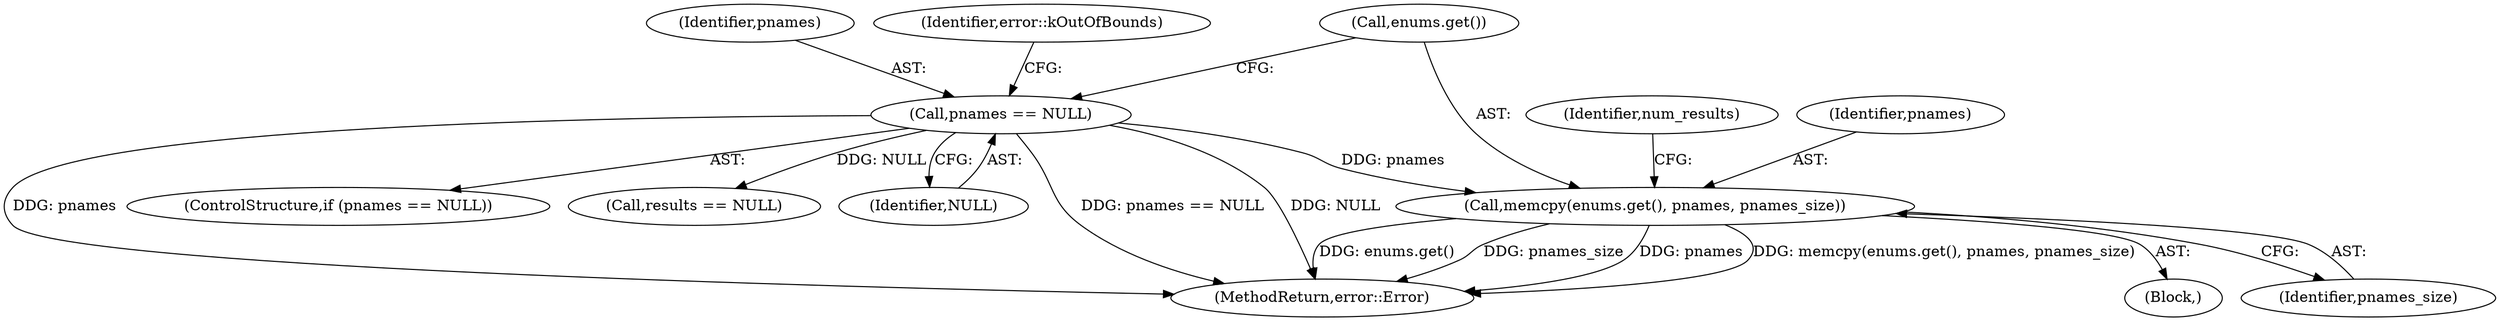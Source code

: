 digraph "0_Chrome_3aad1a37affb1ab70d1897f2b03eb8c077264984@API" {
"1000139" [label="(Call,memcpy(enums.get(), pnames, pnames_size))"];
"1000132" [label="(Call,pnames == NULL)"];
"1000297" [label="(MethodReturn,error::Error)"];
"1000133" [label="(Identifier,pnames)"];
"1000132" [label="(Call,pnames == NULL)"];
"1000103" [label="(Block,)"];
"1000137" [label="(Identifier,error::kOutOfBounds)"];
"1000140" [label="(Call,enums.get())"];
"1000142" [label="(Identifier,pnames_size)"];
"1000131" [label="(ControlStructure,if (pnames == NULL))"];
"1000139" [label="(Call,memcpy(enums.get(), pnames, pnames_size))"];
"1000231" [label="(Call,results == NULL)"];
"1000145" [label="(Identifier,num_results)"];
"1000141" [label="(Identifier,pnames)"];
"1000134" [label="(Identifier,NULL)"];
"1000139" -> "1000103"  [label="AST: "];
"1000139" -> "1000142"  [label="CFG: "];
"1000140" -> "1000139"  [label="AST: "];
"1000141" -> "1000139"  [label="AST: "];
"1000142" -> "1000139"  [label="AST: "];
"1000145" -> "1000139"  [label="CFG: "];
"1000139" -> "1000297"  [label="DDG: pnames_size"];
"1000139" -> "1000297"  [label="DDG: pnames"];
"1000139" -> "1000297"  [label="DDG: memcpy(enums.get(), pnames, pnames_size)"];
"1000139" -> "1000297"  [label="DDG: enums.get()"];
"1000132" -> "1000139"  [label="DDG: pnames"];
"1000132" -> "1000131"  [label="AST: "];
"1000132" -> "1000134"  [label="CFG: "];
"1000133" -> "1000132"  [label="AST: "];
"1000134" -> "1000132"  [label="AST: "];
"1000137" -> "1000132"  [label="CFG: "];
"1000140" -> "1000132"  [label="CFG: "];
"1000132" -> "1000297"  [label="DDG: pnames == NULL"];
"1000132" -> "1000297"  [label="DDG: NULL"];
"1000132" -> "1000297"  [label="DDG: pnames"];
"1000132" -> "1000231"  [label="DDG: NULL"];
}
